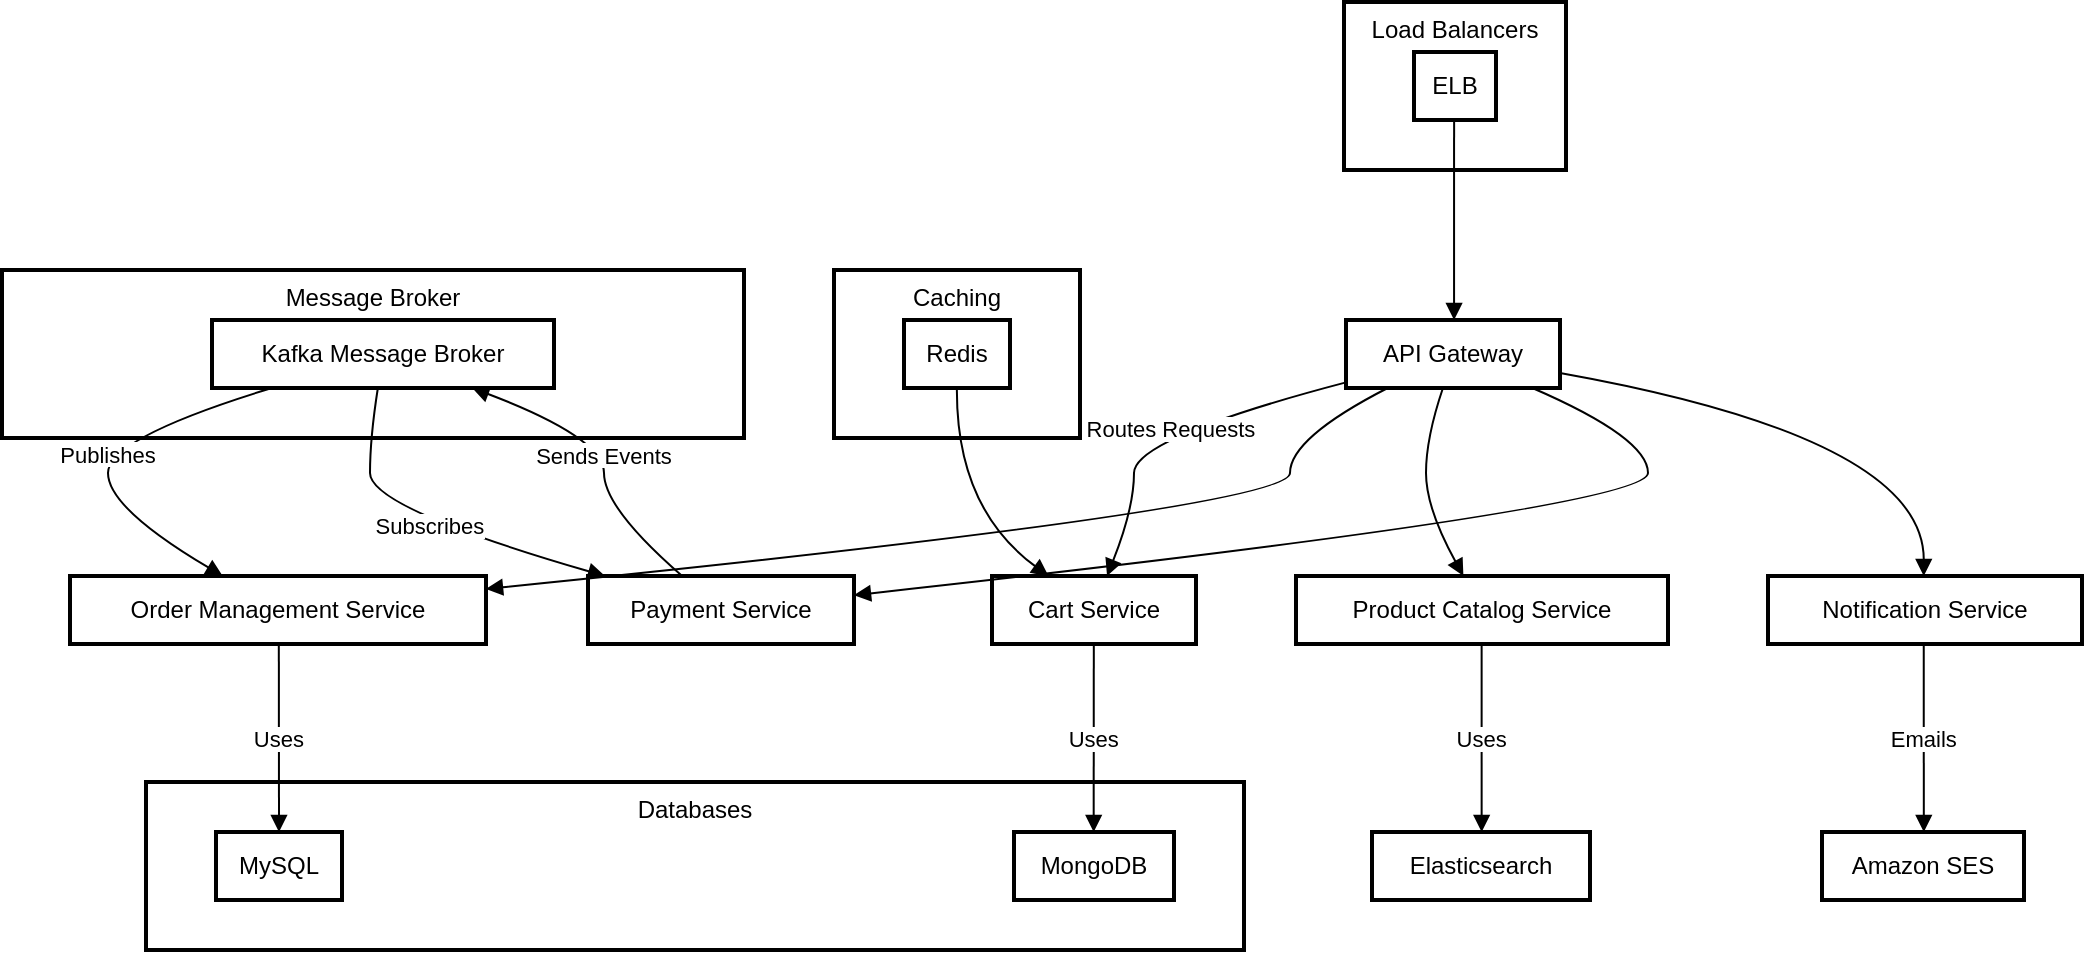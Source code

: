 <mxfile version="21.6.8" type="device">
  <diagram id="C5RBs43oDa-KdzZeNtuy" name="Page-1">
    <mxGraphModel dx="1658" dy="820" grid="1" gridSize="10" guides="1" tooltips="1" connect="1" arrows="1" fold="1" page="1" pageScale="1" pageWidth="827" pageHeight="1169" math="0" shadow="0">
      <root>
        <mxCell id="WIyWlLk6GJQsqaUBKTNV-0" />
        <mxCell id="WIyWlLk6GJQsqaUBKTNV-1" parent="WIyWlLk6GJQsqaUBKTNV-0" />
        <mxCell id="-wnqzfESA12hB3Il4U6F-0" value="Message Broker" style="whiteSpace=wrap;strokeWidth=2;verticalAlign=top;" vertex="1" parent="WIyWlLk6GJQsqaUBKTNV-1">
          <mxGeometry x="20" y="154" width="371" height="84" as="geometry" />
        </mxCell>
        <mxCell id="-wnqzfESA12hB3Il4U6F-1" value="Kafka Message Broker" style="whiteSpace=wrap;strokeWidth=2;" vertex="1" parent="WIyWlLk6GJQsqaUBKTNV-1">
          <mxGeometry x="125" y="179" width="171" height="34" as="geometry" />
        </mxCell>
        <mxCell id="-wnqzfESA12hB3Il4U6F-2" value="Databases" style="whiteSpace=wrap;strokeWidth=2;verticalAlign=top;" vertex="1" parent="WIyWlLk6GJQsqaUBKTNV-1">
          <mxGeometry x="92" y="410" width="549" height="84" as="geometry" />
        </mxCell>
        <mxCell id="-wnqzfESA12hB3Il4U6F-3" value="MySQL" style="whiteSpace=wrap;strokeWidth=2;" vertex="1" parent="WIyWlLk6GJQsqaUBKTNV-1">
          <mxGeometry x="127" y="435" width="63" height="34" as="geometry" />
        </mxCell>
        <mxCell id="-wnqzfESA12hB3Il4U6F-4" value="MongoDB" style="whiteSpace=wrap;strokeWidth=2;" vertex="1" parent="WIyWlLk6GJQsqaUBKTNV-1">
          <mxGeometry x="526" y="435" width="80" height="34" as="geometry" />
        </mxCell>
        <mxCell id="-wnqzfESA12hB3Il4U6F-5" value="Caching" style="whiteSpace=wrap;strokeWidth=2;verticalAlign=top;" vertex="1" parent="WIyWlLk6GJQsqaUBKTNV-1">
          <mxGeometry x="436" y="154" width="123" height="84" as="geometry" />
        </mxCell>
        <mxCell id="-wnqzfESA12hB3Il4U6F-6" value="Redis" style="whiteSpace=wrap;strokeWidth=2;" vertex="1" parent="WIyWlLk6GJQsqaUBKTNV-1">
          <mxGeometry x="471" y="179" width="53" height="34" as="geometry" />
        </mxCell>
        <mxCell id="-wnqzfESA12hB3Il4U6F-7" value="Load Balancers" style="whiteSpace=wrap;strokeWidth=2;verticalAlign=top;" vertex="1" parent="WIyWlLk6GJQsqaUBKTNV-1">
          <mxGeometry x="691" y="20" width="111" height="84" as="geometry" />
        </mxCell>
        <mxCell id="-wnqzfESA12hB3Il4U6F-8" value="ELB" style="whiteSpace=wrap;strokeWidth=2;" vertex="1" parent="WIyWlLk6GJQsqaUBKTNV-1">
          <mxGeometry x="726" y="45" width="41" height="34" as="geometry" />
        </mxCell>
        <mxCell id="-wnqzfESA12hB3Il4U6F-9" value="API Gateway" style="whiteSpace=wrap;strokeWidth=2;" vertex="1" parent="WIyWlLk6GJQsqaUBKTNV-1">
          <mxGeometry x="692" y="179" width="107" height="34" as="geometry" />
        </mxCell>
        <mxCell id="-wnqzfESA12hB3Il4U6F-10" value="Cart Service" style="whiteSpace=wrap;strokeWidth=2;" vertex="1" parent="WIyWlLk6GJQsqaUBKTNV-1">
          <mxGeometry x="515" y="307" width="102" height="34" as="geometry" />
        </mxCell>
        <mxCell id="-wnqzfESA12hB3Il4U6F-11" value="Order Management Service" style="whiteSpace=wrap;strokeWidth=2;" vertex="1" parent="WIyWlLk6GJQsqaUBKTNV-1">
          <mxGeometry x="54" y="307" width="208" height="34" as="geometry" />
        </mxCell>
        <mxCell id="-wnqzfESA12hB3Il4U6F-12" value="Product Catalog Service" style="whiteSpace=wrap;strokeWidth=2;" vertex="1" parent="WIyWlLk6GJQsqaUBKTNV-1">
          <mxGeometry x="667" y="307" width="186" height="34" as="geometry" />
        </mxCell>
        <mxCell id="-wnqzfESA12hB3Il4U6F-13" value="Payment Service" style="whiteSpace=wrap;strokeWidth=2;" vertex="1" parent="WIyWlLk6GJQsqaUBKTNV-1">
          <mxGeometry x="313" y="307" width="133" height="34" as="geometry" />
        </mxCell>
        <mxCell id="-wnqzfESA12hB3Il4U6F-14" value="Notification Service" style="whiteSpace=wrap;strokeWidth=2;" vertex="1" parent="WIyWlLk6GJQsqaUBKTNV-1">
          <mxGeometry x="903" y="307" width="157" height="34" as="geometry" />
        </mxCell>
        <mxCell id="-wnqzfESA12hB3Il4U6F-15" value="Elasticsearch" style="whiteSpace=wrap;strokeWidth=2;" vertex="1" parent="WIyWlLk6GJQsqaUBKTNV-1">
          <mxGeometry x="705" y="435" width="109" height="34" as="geometry" />
        </mxCell>
        <mxCell id="-wnqzfESA12hB3Il4U6F-16" value="Amazon SES" style="whiteSpace=wrap;strokeWidth=2;" vertex="1" parent="WIyWlLk6GJQsqaUBKTNV-1">
          <mxGeometry x="930" y="435" width="101" height="34" as="geometry" />
        </mxCell>
        <mxCell id="-wnqzfESA12hB3Il4U6F-17" value="Routes Requests" style="curved=1;startArrow=none;endArrow=block;exitX=0.004;exitY=0.914;entryX=0.564;entryY=0;rounded=0;" edge="1" parent="WIyWlLk6GJQsqaUBKTNV-1" source="-wnqzfESA12hB3Il4U6F-9" target="-wnqzfESA12hB3Il4U6F-10">
          <mxGeometry relative="1" as="geometry">
            <Array as="points">
              <mxPoint x="586" y="238" />
              <mxPoint x="586" y="273" />
            </Array>
          </mxGeometry>
        </mxCell>
        <mxCell id="-wnqzfESA12hB3Il4U6F-18" value="" style="curved=1;startArrow=none;endArrow=block;exitX=0.195;exitY=1;entryX=1.003;entryY=0.188;rounded=0;" edge="1" parent="WIyWlLk6GJQsqaUBKTNV-1" source="-wnqzfESA12hB3Il4U6F-9" target="-wnqzfESA12hB3Il4U6F-11">
          <mxGeometry relative="1" as="geometry">
            <Array as="points">
              <mxPoint x="664" y="238" />
              <mxPoint x="664" y="273" />
            </Array>
          </mxGeometry>
        </mxCell>
        <mxCell id="-wnqzfESA12hB3Il4U6F-19" value="" style="curved=1;startArrow=none;endArrow=block;exitX=0.453;exitY=1;entryX=0.45;entryY=0;rounded=0;" edge="1" parent="WIyWlLk6GJQsqaUBKTNV-1" source="-wnqzfESA12hB3Il4U6F-9" target="-wnqzfESA12hB3Il4U6F-12">
          <mxGeometry relative="1" as="geometry">
            <Array as="points">
              <mxPoint x="732" y="238" />
              <mxPoint x="732" y="273" />
            </Array>
          </mxGeometry>
        </mxCell>
        <mxCell id="-wnqzfESA12hB3Il4U6F-20" value="" style="curved=1;startArrow=none;endArrow=block;exitX=0.871;exitY=1;entryX=1.0;entryY=0.282;rounded=0;" edge="1" parent="WIyWlLk6GJQsqaUBKTNV-1" source="-wnqzfESA12hB3Il4U6F-9" target="-wnqzfESA12hB3Il4U6F-13">
          <mxGeometry relative="1" as="geometry">
            <Array as="points">
              <mxPoint x="843" y="238" />
              <mxPoint x="843" y="273" />
            </Array>
          </mxGeometry>
        </mxCell>
        <mxCell id="-wnqzfESA12hB3Il4U6F-21" value="" style="curved=1;startArrow=none;endArrow=block;exitX=1.006;exitY=0.782;entryX=0.496;entryY=0;rounded=0;" edge="1" parent="WIyWlLk6GJQsqaUBKTNV-1" source="-wnqzfESA12hB3Il4U6F-9" target="-wnqzfESA12hB3Il4U6F-14">
          <mxGeometry relative="1" as="geometry">
            <Array as="points">
              <mxPoint x="981" y="238" />
            </Array>
          </mxGeometry>
        </mxCell>
        <mxCell id="-wnqzfESA12hB3Il4U6F-22" value="Uses" style="curved=1;startArrow=none;endArrow=block;exitX=0.499;exitY=1;entryX=0.498;entryY=0;rounded=0;" edge="1" parent="WIyWlLk6GJQsqaUBKTNV-1" source="-wnqzfESA12hB3Il4U6F-10" target="-wnqzfESA12hB3Il4U6F-4">
          <mxGeometry relative="1" as="geometry">
            <Array as="points" />
          </mxGeometry>
        </mxCell>
        <mxCell id="-wnqzfESA12hB3Il4U6F-23" value="Uses" style="curved=1;startArrow=none;endArrow=block;exitX=0.502;exitY=1;entryX=0.5;entryY=0;rounded=0;" edge="1" parent="WIyWlLk6GJQsqaUBKTNV-1" source="-wnqzfESA12hB3Il4U6F-11" target="-wnqzfESA12hB3Il4U6F-3">
          <mxGeometry relative="1" as="geometry">
            <Array as="points" />
          </mxGeometry>
        </mxCell>
        <mxCell id="-wnqzfESA12hB3Il4U6F-24" value="Uses" style="curved=1;startArrow=none;endArrow=block;exitX=0.499;exitY=1;entryX=0.503;entryY=0;rounded=0;" edge="1" parent="WIyWlLk6GJQsqaUBKTNV-1" source="-wnqzfESA12hB3Il4U6F-12" target="-wnqzfESA12hB3Il4U6F-15">
          <mxGeometry relative="1" as="geometry">
            <Array as="points" />
          </mxGeometry>
        </mxCell>
        <mxCell id="-wnqzfESA12hB3Il4U6F-25" value="Sends Events" style="curved=1;startArrow=none;endArrow=block;exitX=0.354;exitY=0;entryX=0.761;entryY=1;rounded=0;" edge="1" parent="WIyWlLk6GJQsqaUBKTNV-1" source="-wnqzfESA12hB3Il4U6F-13" target="-wnqzfESA12hB3Il4U6F-1">
          <mxGeometry relative="1" as="geometry">
            <Array as="points">
              <mxPoint x="321" y="273" />
              <mxPoint x="321" y="238" />
            </Array>
          </mxGeometry>
        </mxCell>
        <mxCell id="-wnqzfESA12hB3Il4U6F-26" value="Emails" style="curved=1;startArrow=none;endArrow=block;exitX=0.496;exitY=1;entryX=0.504;entryY=0;rounded=0;" edge="1" parent="WIyWlLk6GJQsqaUBKTNV-1" source="-wnqzfESA12hB3Il4U6F-14" target="-wnqzfESA12hB3Il4U6F-16">
          <mxGeometry relative="1" as="geometry">
            <Array as="points" />
          </mxGeometry>
        </mxCell>
        <mxCell id="-wnqzfESA12hB3Il4U6F-27" value="" style="curved=1;startArrow=none;endArrow=block;exitX=0.489;exitY=1;entryX=0.505;entryY=0;rounded=0;" edge="1" parent="WIyWlLk6GJQsqaUBKTNV-1" source="-wnqzfESA12hB3Il4U6F-8" target="-wnqzfESA12hB3Il4U6F-9">
          <mxGeometry relative="1" as="geometry">
            <Array as="points" />
          </mxGeometry>
        </mxCell>
        <mxCell id="-wnqzfESA12hB3Il4U6F-28" value="" style="curved=1;startArrow=none;endArrow=block;exitX=0.499;exitY=1;entryX=0.277;entryY=0;rounded=0;" edge="1" parent="WIyWlLk6GJQsqaUBKTNV-1" source="-wnqzfESA12hB3Il4U6F-6" target="-wnqzfESA12hB3Il4U6F-10">
          <mxGeometry relative="1" as="geometry">
            <Array as="points">
              <mxPoint x="497" y="273" />
            </Array>
          </mxGeometry>
        </mxCell>
        <mxCell id="-wnqzfESA12hB3Il4U6F-29" value="Publishes" style="curved=1;startArrow=none;endArrow=block;exitX=0.175;exitY=1;entryX=0.367;entryY=0;rounded=0;" edge="1" parent="WIyWlLk6GJQsqaUBKTNV-1" source="-wnqzfESA12hB3Il4U6F-1" target="-wnqzfESA12hB3Il4U6F-11">
          <mxGeometry relative="1" as="geometry">
            <Array as="points">
              <mxPoint x="73" y="238" />
              <mxPoint x="73" y="273" />
            </Array>
          </mxGeometry>
        </mxCell>
        <mxCell id="-wnqzfESA12hB3Il4U6F-30" value="Subscribes" style="curved=1;startArrow=none;endArrow=block;exitX=0.485;exitY=1;entryX=0.064;entryY=0;rounded=0;" edge="1" parent="WIyWlLk6GJQsqaUBKTNV-1" source="-wnqzfESA12hB3Il4U6F-1" target="-wnqzfESA12hB3Il4U6F-13">
          <mxGeometry relative="1" as="geometry">
            <Array as="points">
              <mxPoint x="204" y="238" />
              <mxPoint x="204" y="273" />
            </Array>
          </mxGeometry>
        </mxCell>
      </root>
    </mxGraphModel>
  </diagram>
</mxfile>
